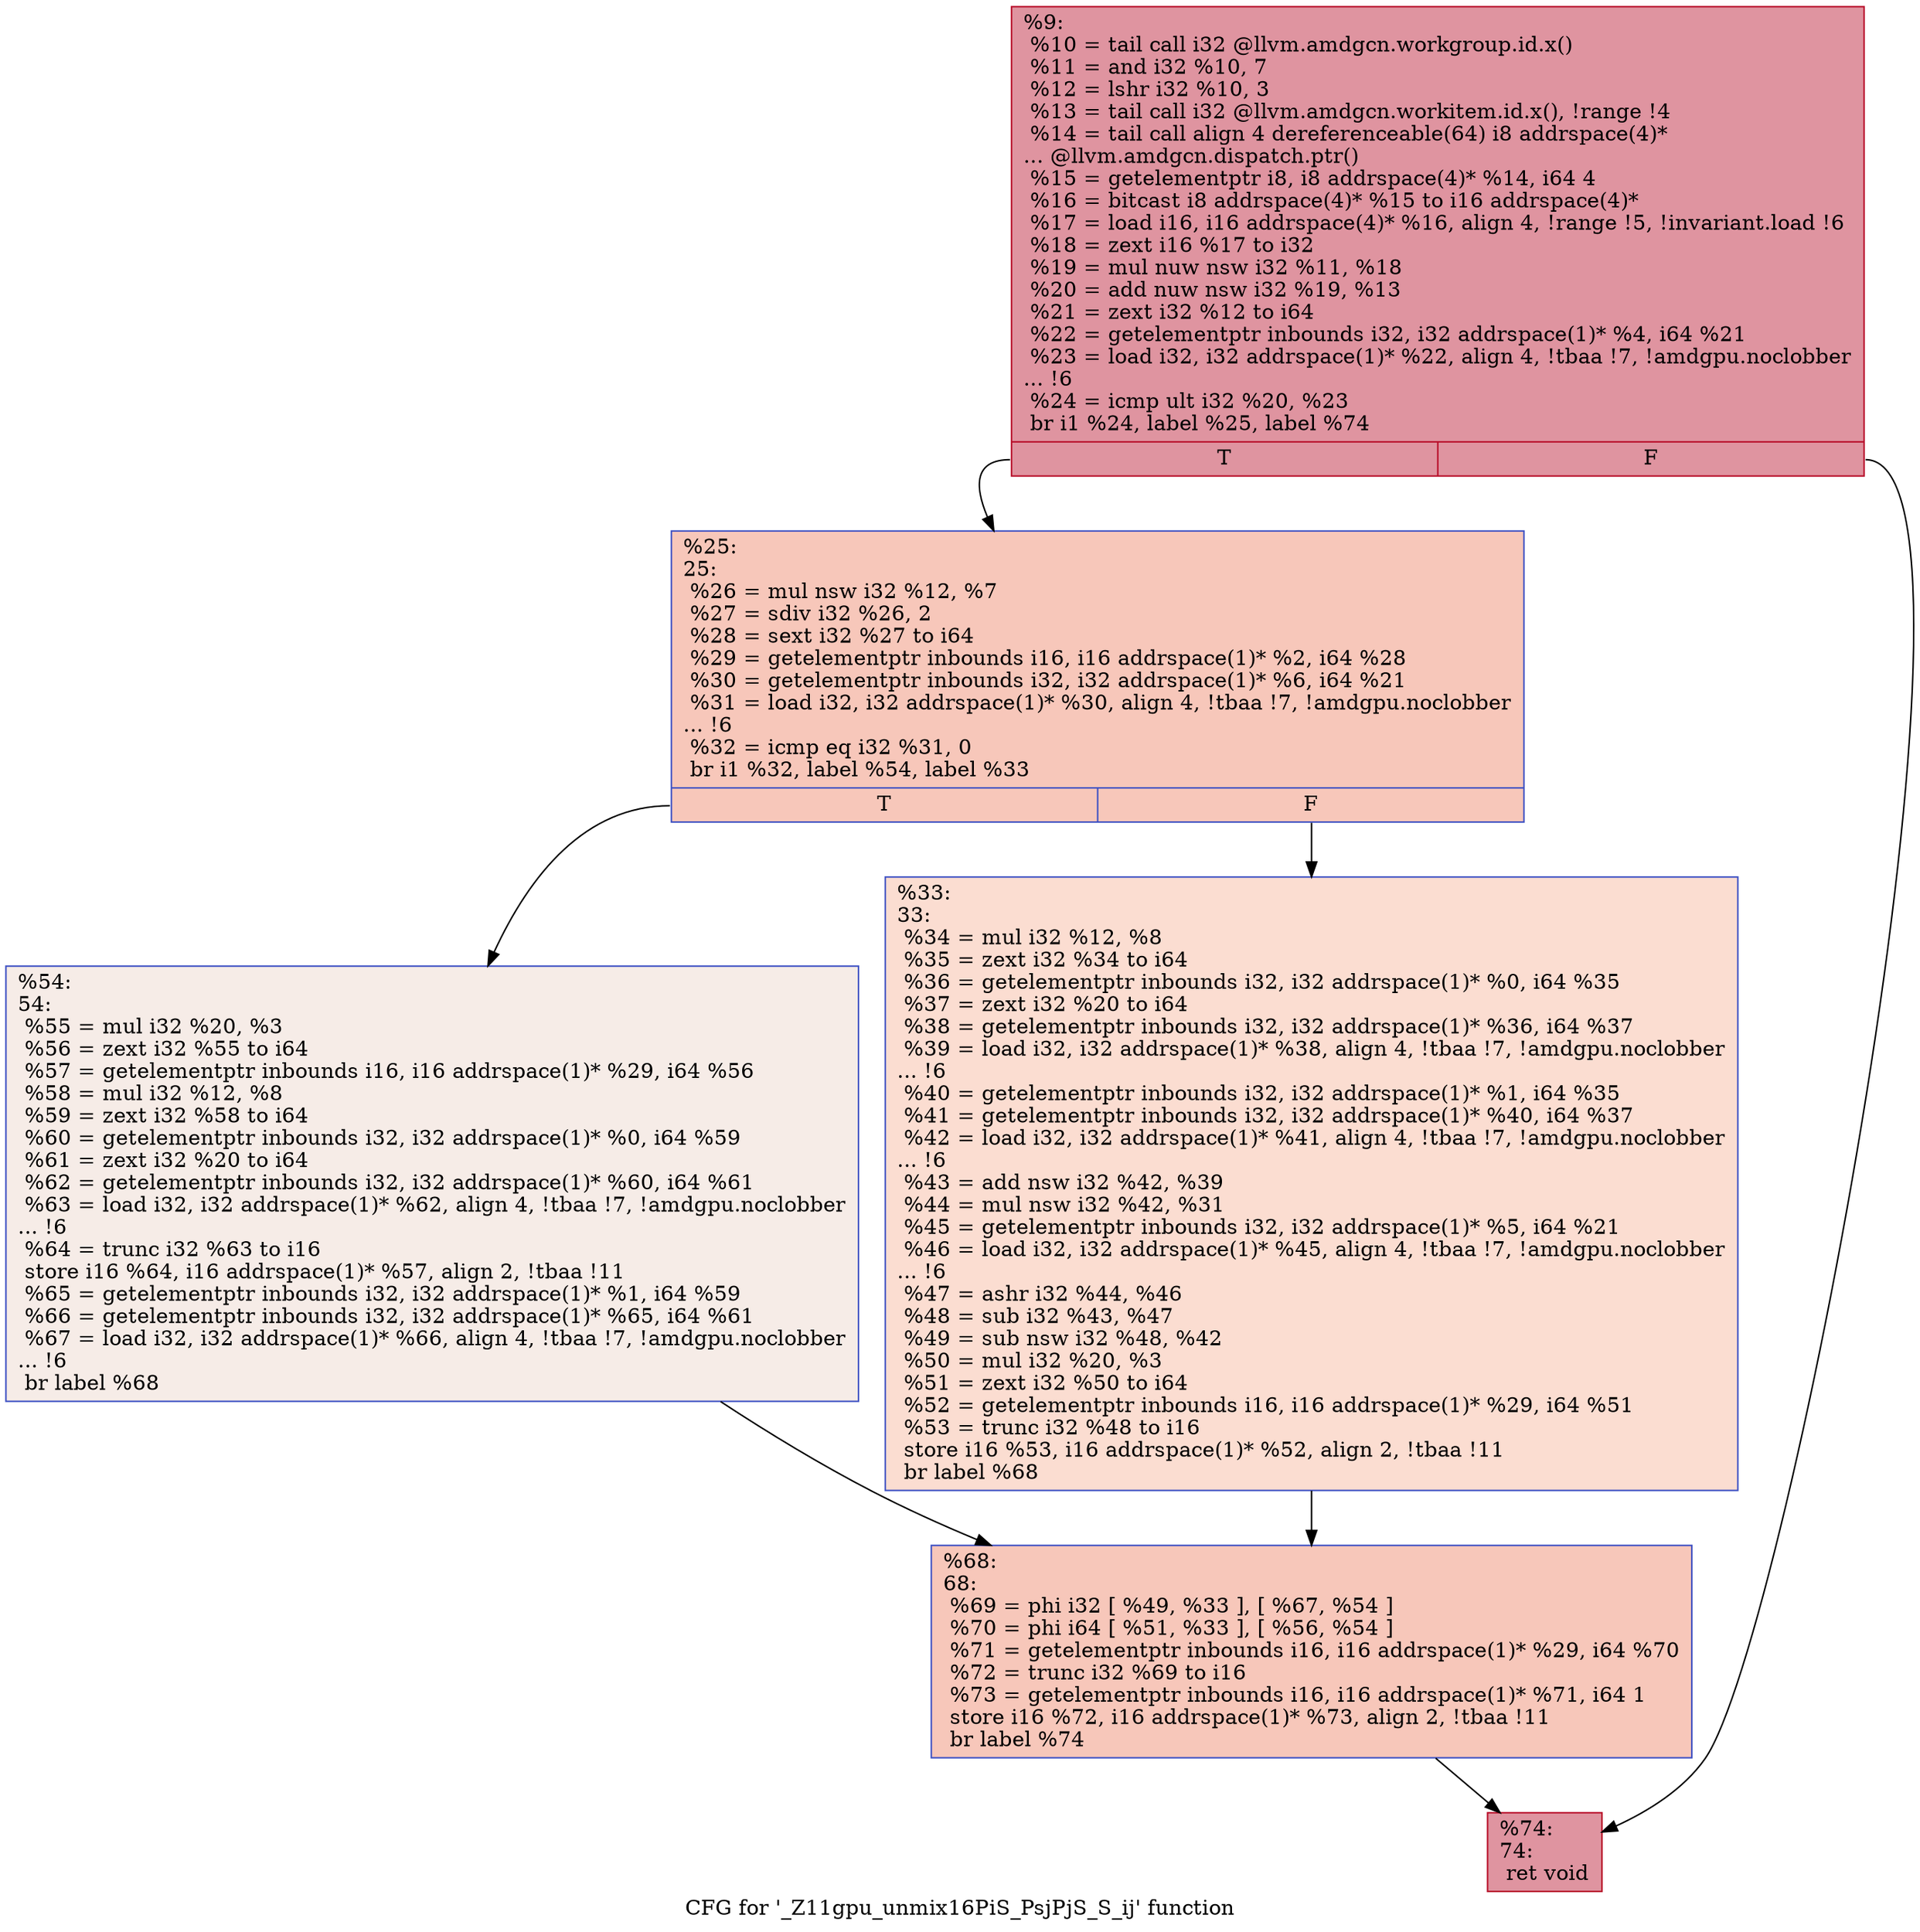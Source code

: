 digraph "CFG for '_Z11gpu_unmix16PiS_PsjPjS_S_ij' function" {
	label="CFG for '_Z11gpu_unmix16PiS_PsjPjS_S_ij' function";

	Node0x528b0a0 [shape=record,color="#b70d28ff", style=filled, fillcolor="#b70d2870",label="{%9:\l  %10 = tail call i32 @llvm.amdgcn.workgroup.id.x()\l  %11 = and i32 %10, 7\l  %12 = lshr i32 %10, 3\l  %13 = tail call i32 @llvm.amdgcn.workitem.id.x(), !range !4\l  %14 = tail call align 4 dereferenceable(64) i8 addrspace(4)*\l... @llvm.amdgcn.dispatch.ptr()\l  %15 = getelementptr i8, i8 addrspace(4)* %14, i64 4\l  %16 = bitcast i8 addrspace(4)* %15 to i16 addrspace(4)*\l  %17 = load i16, i16 addrspace(4)* %16, align 4, !range !5, !invariant.load !6\l  %18 = zext i16 %17 to i32\l  %19 = mul nuw nsw i32 %11, %18\l  %20 = add nuw nsw i32 %19, %13\l  %21 = zext i32 %12 to i64\l  %22 = getelementptr inbounds i32, i32 addrspace(1)* %4, i64 %21\l  %23 = load i32, i32 addrspace(1)* %22, align 4, !tbaa !7, !amdgpu.noclobber\l... !6\l  %24 = icmp ult i32 %20, %23\l  br i1 %24, label %25, label %74\l|{<s0>T|<s1>F}}"];
	Node0x528b0a0:s0 -> Node0x528e620;
	Node0x528b0a0:s1 -> Node0x528e6b0;
	Node0x528e620 [shape=record,color="#3d50c3ff", style=filled, fillcolor="#ec7f6370",label="{%25:\l25:                                               \l  %26 = mul nsw i32 %12, %7\l  %27 = sdiv i32 %26, 2\l  %28 = sext i32 %27 to i64\l  %29 = getelementptr inbounds i16, i16 addrspace(1)* %2, i64 %28\l  %30 = getelementptr inbounds i32, i32 addrspace(1)* %6, i64 %21\l  %31 = load i32, i32 addrspace(1)* %30, align 4, !tbaa !7, !amdgpu.noclobber\l... !6\l  %32 = icmp eq i32 %31, 0\l  br i1 %32, label %54, label %33\l|{<s0>T|<s1>F}}"];
	Node0x528e620:s0 -> Node0x528d670;
	Node0x528e620:s1 -> Node0x528d700;
	Node0x528d700 [shape=record,color="#3d50c3ff", style=filled, fillcolor="#f7b39670",label="{%33:\l33:                                               \l  %34 = mul i32 %12, %8\l  %35 = zext i32 %34 to i64\l  %36 = getelementptr inbounds i32, i32 addrspace(1)* %0, i64 %35\l  %37 = zext i32 %20 to i64\l  %38 = getelementptr inbounds i32, i32 addrspace(1)* %36, i64 %37\l  %39 = load i32, i32 addrspace(1)* %38, align 4, !tbaa !7, !amdgpu.noclobber\l... !6\l  %40 = getelementptr inbounds i32, i32 addrspace(1)* %1, i64 %35\l  %41 = getelementptr inbounds i32, i32 addrspace(1)* %40, i64 %37\l  %42 = load i32, i32 addrspace(1)* %41, align 4, !tbaa !7, !amdgpu.noclobber\l... !6\l  %43 = add nsw i32 %42, %39\l  %44 = mul nsw i32 %42, %31\l  %45 = getelementptr inbounds i32, i32 addrspace(1)* %5, i64 %21\l  %46 = load i32, i32 addrspace(1)* %45, align 4, !tbaa !7, !amdgpu.noclobber\l... !6\l  %47 = ashr i32 %44, %46\l  %48 = sub i32 %43, %47\l  %49 = sub nsw i32 %48, %42\l  %50 = mul i32 %20, %3\l  %51 = zext i32 %50 to i64\l  %52 = getelementptr inbounds i16, i16 addrspace(1)* %29, i64 %51\l  %53 = trunc i32 %48 to i16\l  store i16 %53, i16 addrspace(1)* %52, align 2, !tbaa !11\l  br label %68\l}"];
	Node0x528d700 -> Node0x52901e0;
	Node0x528d670 [shape=record,color="#3d50c3ff", style=filled, fillcolor="#ead5c970",label="{%54:\l54:                                               \l  %55 = mul i32 %20, %3\l  %56 = zext i32 %55 to i64\l  %57 = getelementptr inbounds i16, i16 addrspace(1)* %29, i64 %56\l  %58 = mul i32 %12, %8\l  %59 = zext i32 %58 to i64\l  %60 = getelementptr inbounds i32, i32 addrspace(1)* %0, i64 %59\l  %61 = zext i32 %20 to i64\l  %62 = getelementptr inbounds i32, i32 addrspace(1)* %60, i64 %61\l  %63 = load i32, i32 addrspace(1)* %62, align 4, !tbaa !7, !amdgpu.noclobber\l... !6\l  %64 = trunc i32 %63 to i16\l  store i16 %64, i16 addrspace(1)* %57, align 2, !tbaa !11\l  %65 = getelementptr inbounds i32, i32 addrspace(1)* %1, i64 %59\l  %66 = getelementptr inbounds i32, i32 addrspace(1)* %65, i64 %61\l  %67 = load i32, i32 addrspace(1)* %66, align 4, !tbaa !7, !amdgpu.noclobber\l... !6\l  br label %68\l}"];
	Node0x528d670 -> Node0x52901e0;
	Node0x52901e0 [shape=record,color="#3d50c3ff", style=filled, fillcolor="#ec7f6370",label="{%68:\l68:                                               \l  %69 = phi i32 [ %49, %33 ], [ %67, %54 ]\l  %70 = phi i64 [ %51, %33 ], [ %56, %54 ]\l  %71 = getelementptr inbounds i16, i16 addrspace(1)* %29, i64 %70\l  %72 = trunc i32 %69 to i16\l  %73 = getelementptr inbounds i16, i16 addrspace(1)* %71, i64 1\l  store i16 %72, i16 addrspace(1)* %73, align 2, !tbaa !11\l  br label %74\l}"];
	Node0x52901e0 -> Node0x528e6b0;
	Node0x528e6b0 [shape=record,color="#b70d28ff", style=filled, fillcolor="#b70d2870",label="{%74:\l74:                                               \l  ret void\l}"];
}
